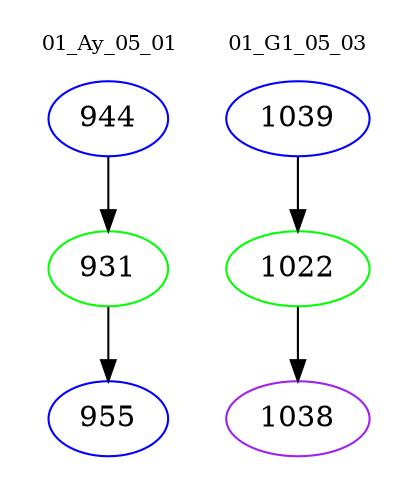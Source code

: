 digraph{
subgraph cluster_0 {
color = white
label = "01_Ay_05_01";
fontsize=10;
T0_944 [label="944", color="blue"]
T0_944 -> T0_931 [color="black"]
T0_931 [label="931", color="green"]
T0_931 -> T0_955 [color="black"]
T0_955 [label="955", color="blue"]
}
subgraph cluster_1 {
color = white
label = "01_G1_05_03";
fontsize=10;
T1_1039 [label="1039", color="blue"]
T1_1039 -> T1_1022 [color="black"]
T1_1022 [label="1022", color="green"]
T1_1022 -> T1_1038 [color="black"]
T1_1038 [label="1038", color="purple"]
}
}
